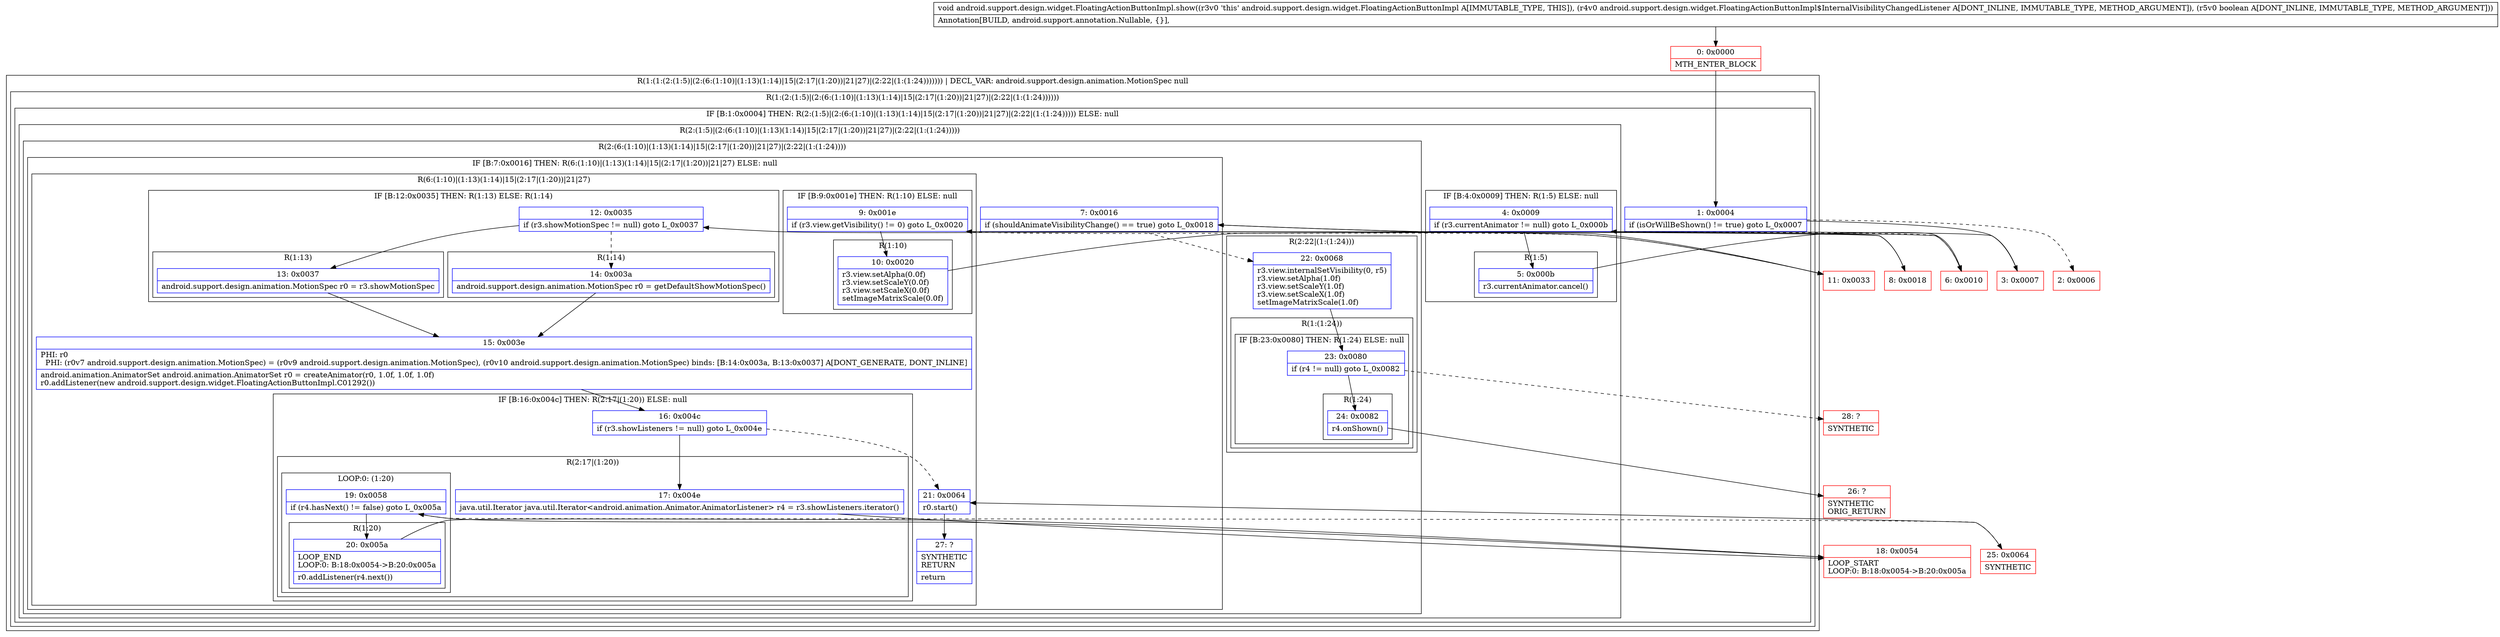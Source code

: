digraph "CFG forandroid.support.design.widget.FloatingActionButtonImpl.show(Landroid\/support\/design\/widget\/FloatingActionButtonImpl$InternalVisibilityChangedListener;Z)V" {
subgraph cluster_Region_1020776234 {
label = "R(1:(1:(2:(1:5)|(2:(6:(1:10)|(1:13)(1:14)|15|(2:17|(1:20))|21|27)|(2:22|(1:(1:24))))))) | DECL_VAR: android.support.design.animation.MotionSpec null\l";
node [shape=record,color=blue];
subgraph cluster_Region_1614248615 {
label = "R(1:(2:(1:5)|(2:(6:(1:10)|(1:13)(1:14)|15|(2:17|(1:20))|21|27)|(2:22|(1:(1:24))))))";
node [shape=record,color=blue];
subgraph cluster_IfRegion_1700197233 {
label = "IF [B:1:0x0004] THEN: R(2:(1:5)|(2:(6:(1:10)|(1:13)(1:14)|15|(2:17|(1:20))|21|27)|(2:22|(1:(1:24))))) ELSE: null";
node [shape=record,color=blue];
Node_1 [shape=record,label="{1\:\ 0x0004|if (isOrWillBeShown() != true) goto L_0x0007\l}"];
subgraph cluster_Region_1364341886 {
label = "R(2:(1:5)|(2:(6:(1:10)|(1:13)(1:14)|15|(2:17|(1:20))|21|27)|(2:22|(1:(1:24)))))";
node [shape=record,color=blue];
subgraph cluster_IfRegion_1409163233 {
label = "IF [B:4:0x0009] THEN: R(1:5) ELSE: null";
node [shape=record,color=blue];
Node_4 [shape=record,label="{4\:\ 0x0009|if (r3.currentAnimator != null) goto L_0x000b\l}"];
subgraph cluster_Region_138913147 {
label = "R(1:5)";
node [shape=record,color=blue];
Node_5 [shape=record,label="{5\:\ 0x000b|r3.currentAnimator.cancel()\l}"];
}
}
subgraph cluster_Region_1524105849 {
label = "R(2:(6:(1:10)|(1:13)(1:14)|15|(2:17|(1:20))|21|27)|(2:22|(1:(1:24))))";
node [shape=record,color=blue];
subgraph cluster_IfRegion_443100312 {
label = "IF [B:7:0x0016] THEN: R(6:(1:10)|(1:13)(1:14)|15|(2:17|(1:20))|21|27) ELSE: null";
node [shape=record,color=blue];
Node_7 [shape=record,label="{7\:\ 0x0016|if (shouldAnimateVisibilityChange() == true) goto L_0x0018\l}"];
subgraph cluster_Region_1080705027 {
label = "R(6:(1:10)|(1:13)(1:14)|15|(2:17|(1:20))|21|27)";
node [shape=record,color=blue];
subgraph cluster_IfRegion_961227043 {
label = "IF [B:9:0x001e] THEN: R(1:10) ELSE: null";
node [shape=record,color=blue];
Node_9 [shape=record,label="{9\:\ 0x001e|if (r3.view.getVisibility() != 0) goto L_0x0020\l}"];
subgraph cluster_Region_210906892 {
label = "R(1:10)";
node [shape=record,color=blue];
Node_10 [shape=record,label="{10\:\ 0x0020|r3.view.setAlpha(0.0f)\lr3.view.setScaleY(0.0f)\lr3.view.setScaleX(0.0f)\lsetImageMatrixScale(0.0f)\l}"];
}
}
subgraph cluster_IfRegion_373501741 {
label = "IF [B:12:0x0035] THEN: R(1:13) ELSE: R(1:14)";
node [shape=record,color=blue];
Node_12 [shape=record,label="{12\:\ 0x0035|if (r3.showMotionSpec != null) goto L_0x0037\l}"];
subgraph cluster_Region_1722994860 {
label = "R(1:13)";
node [shape=record,color=blue];
Node_13 [shape=record,label="{13\:\ 0x0037|android.support.design.animation.MotionSpec r0 = r3.showMotionSpec\l}"];
}
subgraph cluster_Region_1814652785 {
label = "R(1:14)";
node [shape=record,color=blue];
Node_14 [shape=record,label="{14\:\ 0x003a|android.support.design.animation.MotionSpec r0 = getDefaultShowMotionSpec()\l}"];
}
}
Node_15 [shape=record,label="{15\:\ 0x003e|PHI: r0 \l  PHI: (r0v7 android.support.design.animation.MotionSpec) = (r0v9 android.support.design.animation.MotionSpec), (r0v10 android.support.design.animation.MotionSpec) binds: [B:14:0x003a, B:13:0x0037] A[DONT_GENERATE, DONT_INLINE]\l|android.animation.AnimatorSet android.animation.AnimatorSet r0 = createAnimator(r0, 1.0f, 1.0f, 1.0f)\lr0.addListener(new android.support.design.widget.FloatingActionButtonImpl.C01292())\l}"];
subgraph cluster_IfRegion_1167969425 {
label = "IF [B:16:0x004c] THEN: R(2:17|(1:20)) ELSE: null";
node [shape=record,color=blue];
Node_16 [shape=record,label="{16\:\ 0x004c|if (r3.showListeners != null) goto L_0x004e\l}"];
subgraph cluster_Region_420323014 {
label = "R(2:17|(1:20))";
node [shape=record,color=blue];
Node_17 [shape=record,label="{17\:\ 0x004e|java.util.Iterator java.util.Iterator\<android.animation.Animator.AnimatorListener\> r4 = r3.showListeners.iterator()\l}"];
subgraph cluster_LoopRegion_1766460155 {
label = "LOOP:0: (1:20)";
node [shape=record,color=blue];
Node_19 [shape=record,label="{19\:\ 0x0058|if (r4.hasNext() != false) goto L_0x005a\l}"];
subgraph cluster_Region_1052271759 {
label = "R(1:20)";
node [shape=record,color=blue];
Node_20 [shape=record,label="{20\:\ 0x005a|LOOP_END\lLOOP:0: B:18:0x0054\-\>B:20:0x005a\l|r0.addListener(r4.next())\l}"];
}
}
}
}
Node_21 [shape=record,label="{21\:\ 0x0064|r0.start()\l}"];
Node_27 [shape=record,label="{27\:\ ?|SYNTHETIC\lRETURN\l|return\l}"];
}
}
subgraph cluster_Region_629139248 {
label = "R(2:22|(1:(1:24)))";
node [shape=record,color=blue];
Node_22 [shape=record,label="{22\:\ 0x0068|r3.view.internalSetVisibility(0, r5)\lr3.view.setAlpha(1.0f)\lr3.view.setScaleY(1.0f)\lr3.view.setScaleX(1.0f)\lsetImageMatrixScale(1.0f)\l}"];
subgraph cluster_Region_940066524 {
label = "R(1:(1:24))";
node [shape=record,color=blue];
subgraph cluster_IfRegion_926756023 {
label = "IF [B:23:0x0080] THEN: R(1:24) ELSE: null";
node [shape=record,color=blue];
Node_23 [shape=record,label="{23\:\ 0x0080|if (r4 != null) goto L_0x0082\l}"];
subgraph cluster_Region_485459845 {
label = "R(1:24)";
node [shape=record,color=blue];
Node_24 [shape=record,label="{24\:\ 0x0082|r4.onShown()\l}"];
}
}
}
}
}
}
}
}
}
Node_0 [shape=record,color=red,label="{0\:\ 0x0000|MTH_ENTER_BLOCK\l}"];
Node_2 [shape=record,color=red,label="{2\:\ 0x0006}"];
Node_3 [shape=record,color=red,label="{3\:\ 0x0007}"];
Node_6 [shape=record,color=red,label="{6\:\ 0x0010}"];
Node_8 [shape=record,color=red,label="{8\:\ 0x0018}"];
Node_11 [shape=record,color=red,label="{11\:\ 0x0033}"];
Node_18 [shape=record,color=red,label="{18\:\ 0x0054|LOOP_START\lLOOP:0: B:18:0x0054\-\>B:20:0x005a\l}"];
Node_25 [shape=record,color=red,label="{25\:\ 0x0064|SYNTHETIC\l}"];
Node_26 [shape=record,color=red,label="{26\:\ ?|SYNTHETIC\lORIG_RETURN\l}"];
Node_28 [shape=record,color=red,label="{28\:\ ?|SYNTHETIC\l}"];
MethodNode[shape=record,label="{void android.support.design.widget.FloatingActionButtonImpl.show((r3v0 'this' android.support.design.widget.FloatingActionButtonImpl A[IMMUTABLE_TYPE, THIS]), (r4v0 android.support.design.widget.FloatingActionButtonImpl$InternalVisibilityChangedListener A[DONT_INLINE, IMMUTABLE_TYPE, METHOD_ARGUMENT]), (r5v0 boolean A[DONT_INLINE, IMMUTABLE_TYPE, METHOD_ARGUMENT]))  | Annotation[BUILD, android.support.annotation.Nullable, \{\}], \l}"];
MethodNode -> Node_0;
Node_1 -> Node_2[style=dashed];
Node_1 -> Node_3;
Node_4 -> Node_5;
Node_4 -> Node_6[style=dashed];
Node_5 -> Node_6;
Node_7 -> Node_8;
Node_7 -> Node_22[style=dashed];
Node_9 -> Node_10;
Node_9 -> Node_11[style=dashed];
Node_10 -> Node_11;
Node_12 -> Node_13;
Node_12 -> Node_14[style=dashed];
Node_13 -> Node_15;
Node_14 -> Node_15;
Node_15 -> Node_16;
Node_16 -> Node_17;
Node_16 -> Node_21[style=dashed];
Node_17 -> Node_18;
Node_19 -> Node_20;
Node_19 -> Node_25[style=dashed];
Node_20 -> Node_18;
Node_21 -> Node_27;
Node_22 -> Node_23;
Node_23 -> Node_24;
Node_23 -> Node_28[style=dashed];
Node_24 -> Node_26;
Node_0 -> Node_1;
Node_3 -> Node_4;
Node_6 -> Node_7;
Node_8 -> Node_9;
Node_11 -> Node_12;
Node_18 -> Node_19;
Node_25 -> Node_21;
}

